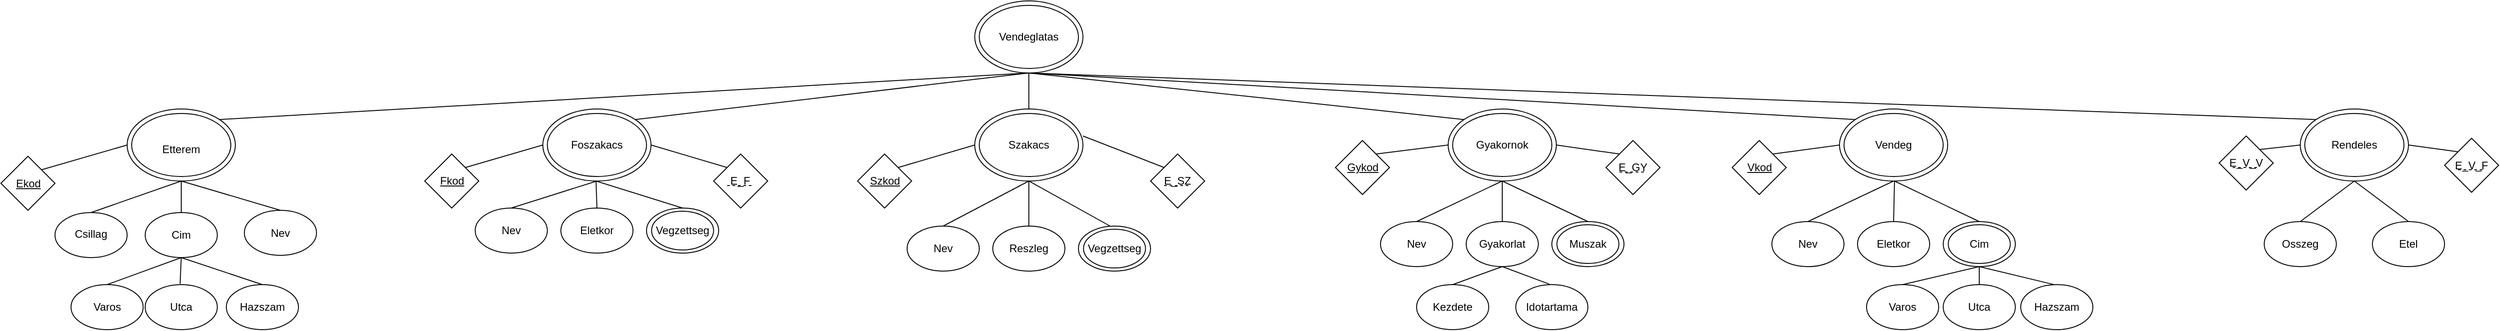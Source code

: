 <mxfile version="20.4.0" type="device"><diagram id="KmsybNUjqk3Ac-TFRMuH" name="Page-1"><mxGraphModel dx="3422" dy="1368" grid="1" gridSize="10" guides="1" tooltips="1" connect="1" arrows="1" fold="1" page="1" pageScale="1" pageWidth="827" pageHeight="1169" math="0" shadow="0"><root><mxCell id="0"/><mxCell id="1" parent="0"/><mxCell id="V25GzzNy5-JhzvxwUGSm-2" value="" style="ellipse;whiteSpace=wrap;html=1;" parent="1" vertex="1"><mxGeometry x="770" width="120" height="80" as="geometry"/></mxCell><mxCell id="V25GzzNy5-JhzvxwUGSm-3" value="" style="ellipse;whiteSpace=wrap;html=1;" parent="1" vertex="1"><mxGeometry x="775" y="5" width="110" height="70" as="geometry"/></mxCell><mxCell id="V25GzzNy5-JhzvxwUGSm-4" value="" style="ellipse;whiteSpace=wrap;html=1;" parent="1" vertex="1"><mxGeometry x="-170" y="120" width="120" height="80" as="geometry"/></mxCell><mxCell id="V25GzzNy5-JhzvxwUGSm-5" value="" style="ellipse;whiteSpace=wrap;html=1;" parent="1" vertex="1"><mxGeometry x="-165" y="125" width="110" height="70" as="geometry"/></mxCell><mxCell id="V25GzzNy5-JhzvxwUGSm-6" value="" style="ellipse;whiteSpace=wrap;html=1;" parent="1" vertex="1"><mxGeometry x="291" y="120" width="120" height="80" as="geometry"/></mxCell><mxCell id="V25GzzNy5-JhzvxwUGSm-7" value="" style="ellipse;whiteSpace=wrap;html=1;" parent="1" vertex="1"><mxGeometry x="296" y="125" width="110" height="70" as="geometry"/></mxCell><mxCell id="V25GzzNy5-JhzvxwUGSm-8" value="" style="ellipse;whiteSpace=wrap;html=1;" parent="1" vertex="1"><mxGeometry x="770" y="120" width="120" height="80" as="geometry"/></mxCell><mxCell id="V25GzzNy5-JhzvxwUGSm-9" value="" style="ellipse;whiteSpace=wrap;html=1;" parent="1" vertex="1"><mxGeometry x="775" y="125" width="110" height="70" as="geometry"/></mxCell><mxCell id="V25GzzNy5-JhzvxwUGSm-10" value="" style="ellipse;whiteSpace=wrap;html=1;" parent="1" vertex="1"><mxGeometry x="1295" y="120" width="120" height="80" as="geometry"/></mxCell><mxCell id="V25GzzNy5-JhzvxwUGSm-11" value="" style="ellipse;whiteSpace=wrap;html=1;" parent="1" vertex="1"><mxGeometry x="1300" y="125" width="110" height="70" as="geometry"/></mxCell><mxCell id="V25GzzNy5-JhzvxwUGSm-12" value="" style="ellipse;whiteSpace=wrap;html=1;" parent="1" vertex="1"><mxGeometry x="1729" y="120" width="120" height="80" as="geometry"/></mxCell><mxCell id="V25GzzNy5-JhzvxwUGSm-13" value="" style="ellipse;whiteSpace=wrap;html=1;" parent="1" vertex="1"><mxGeometry x="1734" y="125" width="110" height="70" as="geometry"/></mxCell><mxCell id="V25GzzNy5-JhzvxwUGSm-14" value="Vendeglatas" style="text;html=1;strokeColor=none;fillColor=none;align=center;verticalAlign=middle;whiteSpace=wrap;rounded=0;" parent="1" vertex="1"><mxGeometry x="800" y="25" width="60" height="30" as="geometry"/></mxCell><mxCell id="V25GzzNy5-JhzvxwUGSm-15" value="Etterem" style="text;html=1;strokeColor=none;fillColor=none;align=center;verticalAlign=middle;whiteSpace=wrap;rounded=0;" parent="1" vertex="1"><mxGeometry x="-140" y="150" width="60" height="30" as="geometry"/></mxCell><mxCell id="V25GzzNy5-JhzvxwUGSm-16" value="Foszakacs" style="text;html=1;strokeColor=none;fillColor=none;align=center;verticalAlign=middle;whiteSpace=wrap;rounded=0;" parent="1" vertex="1"><mxGeometry x="321" y="145" width="60" height="30" as="geometry"/></mxCell><mxCell id="V25GzzNy5-JhzvxwUGSm-17" value="Szakacs" style="text;html=1;strokeColor=none;fillColor=none;align=center;verticalAlign=middle;whiteSpace=wrap;rounded=0;" parent="1" vertex="1"><mxGeometry x="800" y="145" width="60" height="30" as="geometry"/></mxCell><mxCell id="V25GzzNy5-JhzvxwUGSm-18" value="Gyakornok" style="text;html=1;strokeColor=none;fillColor=none;align=center;verticalAlign=middle;whiteSpace=wrap;rounded=0;" parent="1" vertex="1"><mxGeometry x="1325" y="145" width="60" height="30" as="geometry"/></mxCell><mxCell id="V25GzzNy5-JhzvxwUGSm-19" value="Vendeg" style="text;html=1;strokeColor=none;fillColor=none;align=center;verticalAlign=middle;whiteSpace=wrap;rounded=0;" parent="1" vertex="1"><mxGeometry x="1759" y="145" width="60" height="30" as="geometry"/></mxCell><mxCell id="V25GzzNy5-JhzvxwUGSm-20" value="" style="endArrow=none;html=1;rounded=0;exitX=1;exitY=0;exitDx=0;exitDy=0;entryX=0.5;entryY=1;entryDx=0;entryDy=0;" parent="1" source="V25GzzNy5-JhzvxwUGSm-4" target="V25GzzNy5-JhzvxwUGSm-2" edge="1"><mxGeometry width="50" height="50" relative="1" as="geometry"><mxPoint x="790" y="230" as="sourcePoint"/><mxPoint x="840" y="180" as="targetPoint"/></mxGeometry></mxCell><mxCell id="V25GzzNy5-JhzvxwUGSm-21" value="" style="endArrow=none;html=1;rounded=0;exitX=1;exitY=0;exitDx=0;exitDy=0;" parent="1" source="V25GzzNy5-JhzvxwUGSm-6" edge="1"><mxGeometry width="50" height="50" relative="1" as="geometry"><mxPoint x="432.426" y="136.716" as="sourcePoint"/><mxPoint x="830" y="80" as="targetPoint"/></mxGeometry></mxCell><mxCell id="V25GzzNy5-JhzvxwUGSm-22" value="" style="endArrow=none;html=1;rounded=0;exitX=0.5;exitY=0;exitDx=0;exitDy=0;" parent="1" source="V25GzzNy5-JhzvxwUGSm-8" edge="1"><mxGeometry width="50" height="50" relative="1" as="geometry"><mxPoint x="800" y="110" as="sourcePoint"/><mxPoint x="830" y="80" as="targetPoint"/></mxGeometry></mxCell><mxCell id="V25GzzNy5-JhzvxwUGSm-23" value="" style="endArrow=none;html=1;rounded=0;exitX=0;exitY=0;exitDx=0;exitDy=0;" parent="1" source="V25GzzNy5-JhzvxwUGSm-10" edge="1"><mxGeometry width="50" height="50" relative="1" as="geometry"><mxPoint x="1010" y="110" as="sourcePoint"/><mxPoint x="830" y="80" as="targetPoint"/></mxGeometry></mxCell><mxCell id="V25GzzNy5-JhzvxwUGSm-24" value="" style="endArrow=none;html=1;rounded=0;entryX=0;entryY=0;entryDx=0;entryDy=0;" parent="1" target="V25GzzNy5-JhzvxwUGSm-12" edge="1"><mxGeometry width="50" height="50" relative="1" as="geometry"><mxPoint x="830" y="80" as="sourcePoint"/><mxPoint x="1270" y="120" as="targetPoint"/></mxGeometry></mxCell><mxCell id="V25GzzNy5-JhzvxwUGSm-25" value="" style="ellipse;whiteSpace=wrap;html=1;" parent="1" vertex="1"><mxGeometry x="311" y="230" width="80" height="50" as="geometry"/></mxCell><mxCell id="V25GzzNy5-JhzvxwUGSm-26" value="" style="ellipse;whiteSpace=wrap;html=1;" parent="1" vertex="1"><mxGeometry x="406" y="230" width="80" height="50" as="geometry"/></mxCell><mxCell id="V25GzzNy5-JhzvxwUGSm-27" value="" style="ellipse;whiteSpace=wrap;html=1;" parent="1" vertex="1"><mxGeometry x="216" y="230" width="80" height="50" as="geometry"/></mxCell><mxCell id="V25GzzNy5-JhzvxwUGSm-28" value="" style="rhombus;whiteSpace=wrap;html=1;" parent="1" vertex="1"><mxGeometry x="160" y="170" width="60" height="60" as="geometry"/></mxCell><mxCell id="V25GzzNy5-JhzvxwUGSm-29" value="E_F" style="rhombus;whiteSpace=wrap;html=1;" parent="1" vertex="1"><mxGeometry x="480.38" y="170" width="60" height="60" as="geometry"/></mxCell><mxCell id="V25GzzNy5-JhzvxwUGSm-30" value="Fkod" style="text;html=1;strokeColor=none;fillColor=none;align=center;verticalAlign=middle;whiteSpace=wrap;rounded=0;strokeWidth=3;fontStyle=4" parent="1" vertex="1"><mxGeometry x="172.5" y="187.5" width="35" height="25" as="geometry"/></mxCell><mxCell id="V25GzzNy5-JhzvxwUGSm-31" value="Nev" style="text;html=1;strokeColor=none;fillColor=none;align=center;verticalAlign=middle;whiteSpace=wrap;rounded=0;" parent="1" vertex="1"><mxGeometry x="241" y="245" width="30" height="20" as="geometry"/></mxCell><mxCell id="V25GzzNy5-JhzvxwUGSm-32" value="Eletkor" style="text;html=1;strokeColor=none;fillColor=none;align=center;verticalAlign=middle;whiteSpace=wrap;rounded=0;" parent="1" vertex="1"><mxGeometry x="336" y="245" width="30" height="20" as="geometry"/></mxCell><mxCell id="V25GzzNy5-JhzvxwUGSm-34" value="" style="ellipse;whiteSpace=wrap;html=1;" parent="1" vertex="1"><mxGeometry x="411.63" y="233.52" width="68.75" height="42.97" as="geometry"/></mxCell><mxCell id="V25GzzNy5-JhzvxwUGSm-35" value="Vegzettseg" style="text;html=1;strokeColor=none;fillColor=none;align=center;verticalAlign=middle;whiteSpace=wrap;rounded=0;" parent="1" vertex="1"><mxGeometry x="431.01" y="245" width="30" height="20" as="geometry"/></mxCell><mxCell id="V25GzzNy5-JhzvxwUGSm-36" value="" style="endArrow=none;dashed=1;html=1;rounded=0;" parent="1" edge="1"><mxGeometry width="50" height="50" relative="1" as="geometry"><mxPoint x="495.38" y="205.0" as="sourcePoint"/><mxPoint x="525.38" y="205.0" as="targetPoint"/><Array as="points"><mxPoint x="495.38" y="205.0"/></Array></mxGeometry></mxCell><mxCell id="V25GzzNy5-JhzvxwUGSm-37" value="" style="ellipse;whiteSpace=wrap;html=1;" parent="1" vertex="1"><mxGeometry x="790" y="250" width="80" height="50" as="geometry"/></mxCell><mxCell id="V25GzzNy5-JhzvxwUGSm-38" value="" style="ellipse;whiteSpace=wrap;html=1;" parent="1" vertex="1"><mxGeometry x="885" y="250" width="80" height="50" as="geometry"/></mxCell><mxCell id="V25GzzNy5-JhzvxwUGSm-39" value="" style="ellipse;whiteSpace=wrap;html=1;" parent="1" vertex="1"><mxGeometry x="695" y="250" width="80" height="50" as="geometry"/></mxCell><mxCell id="V25GzzNy5-JhzvxwUGSm-40" value="Nev" style="text;html=1;strokeColor=none;fillColor=none;align=center;verticalAlign=middle;whiteSpace=wrap;rounded=0;" parent="1" vertex="1"><mxGeometry x="720" y="265" width="30" height="20" as="geometry"/></mxCell><mxCell id="V25GzzNy5-JhzvxwUGSm-41" value="Reszleg" style="text;html=1;strokeColor=none;fillColor=none;align=center;verticalAlign=middle;whiteSpace=wrap;rounded=0;" parent="1" vertex="1"><mxGeometry x="815" y="265" width="30" height="20" as="geometry"/></mxCell><mxCell id="V25GzzNy5-JhzvxwUGSm-42" value="" style="ellipse;whiteSpace=wrap;html=1;" parent="1" vertex="1"><mxGeometry x="890.63" y="253.52" width="68.75" height="42.97" as="geometry"/></mxCell><mxCell id="V25GzzNy5-JhzvxwUGSm-43" value="Vegzettseg" style="text;html=1;strokeColor=none;fillColor=none;align=center;verticalAlign=middle;whiteSpace=wrap;rounded=0;" parent="1" vertex="1"><mxGeometry x="910.01" y="265" width="30" height="20" as="geometry"/></mxCell><mxCell id="V25GzzNy5-JhzvxwUGSm-46" value="" style="rhombus;whiteSpace=wrap;html=1;" parent="1" vertex="1"><mxGeometry x="640" y="170" width="60" height="60" as="geometry"/></mxCell><mxCell id="V25GzzNy5-JhzvxwUGSm-47" value="Szkod" style="text;html=1;strokeColor=none;fillColor=none;align=center;verticalAlign=middle;whiteSpace=wrap;rounded=0;strokeWidth=3;fontStyle=4" parent="1" vertex="1"><mxGeometry x="652.5" y="187.5" width="35" height="25" as="geometry"/></mxCell><mxCell id="V25GzzNy5-JhzvxwUGSm-48" value="E_SZ" style="rhombus;whiteSpace=wrap;html=1;" parent="1" vertex="1"><mxGeometry x="965" y="170" width="60" height="60" as="geometry"/></mxCell><mxCell id="V25GzzNy5-JhzvxwUGSm-49" value="" style="endArrow=none;dashed=1;html=1;rounded=0;" parent="1" edge="1"><mxGeometry width="50" height="50" relative="1" as="geometry"><mxPoint x="980" y="205" as="sourcePoint"/><mxPoint x="1010" y="205" as="targetPoint"/><Array as="points"><mxPoint x="980" y="205.0"/></Array></mxGeometry></mxCell><mxCell id="V25GzzNy5-JhzvxwUGSm-50" value="" style="ellipse;whiteSpace=wrap;html=1;" parent="1" vertex="1"><mxGeometry x="1315" y="245" width="80" height="50" as="geometry"/></mxCell><mxCell id="V25GzzNy5-JhzvxwUGSm-51" value="" style="ellipse;whiteSpace=wrap;html=1;" parent="1" vertex="1"><mxGeometry x="1410" y="245" width="80" height="50" as="geometry"/></mxCell><mxCell id="V25GzzNy5-JhzvxwUGSm-52" value="" style="ellipse;whiteSpace=wrap;html=1;" parent="1" vertex="1"><mxGeometry x="1220" y="245" width="80" height="50" as="geometry"/></mxCell><mxCell id="V25GzzNy5-JhzvxwUGSm-53" value="Nev" style="text;html=1;strokeColor=none;fillColor=none;align=center;verticalAlign=middle;whiteSpace=wrap;rounded=0;" parent="1" vertex="1"><mxGeometry x="1245" y="260" width="30" height="20" as="geometry"/></mxCell><mxCell id="V25GzzNy5-JhzvxwUGSm-54" value="Gyakorlat" style="text;html=1;strokeColor=none;fillColor=none;align=center;verticalAlign=middle;whiteSpace=wrap;rounded=0;" parent="1" vertex="1"><mxGeometry x="1340" y="260" width="30" height="20" as="geometry"/></mxCell><mxCell id="V25GzzNy5-JhzvxwUGSm-55" value="" style="ellipse;whiteSpace=wrap;html=1;" parent="1" vertex="1"><mxGeometry x="1415.63" y="248.52" width="68.75" height="42.97" as="geometry"/></mxCell><mxCell id="V25GzzNy5-JhzvxwUGSm-56" value="Muszak" style="text;html=1;strokeColor=none;fillColor=none;align=center;verticalAlign=middle;whiteSpace=wrap;rounded=0;" parent="1" vertex="1"><mxGeometry x="1435.01" y="260" width="30" height="20" as="geometry"/></mxCell><mxCell id="V25GzzNy5-JhzvxwUGSm-57" value="Idotartama" style="ellipse;whiteSpace=wrap;html=1;" parent="1" vertex="1"><mxGeometry x="1370" y="315" width="80" height="50" as="geometry"/></mxCell><mxCell id="V25GzzNy5-JhzvxwUGSm-58" value="Kezdete" style="ellipse;whiteSpace=wrap;html=1;" parent="1" vertex="1"><mxGeometry x="1260" y="315" width="80" height="50" as="geometry"/></mxCell><mxCell id="V25GzzNy5-JhzvxwUGSm-59" value="" style="rhombus;whiteSpace=wrap;html=1;" parent="1" vertex="1"><mxGeometry x="1170" y="155" width="60" height="60" as="geometry"/></mxCell><mxCell id="V25GzzNy5-JhzvxwUGSm-60" value="Gykod" style="text;html=1;strokeColor=none;fillColor=none;align=center;verticalAlign=middle;whiteSpace=wrap;rounded=0;strokeWidth=3;fontStyle=4" parent="1" vertex="1"><mxGeometry x="1182.5" y="172.5" width="35" height="25" as="geometry"/></mxCell><mxCell id="V25GzzNy5-JhzvxwUGSm-61" value="E_GY" style="rhombus;whiteSpace=wrap;html=1;" parent="1" vertex="1"><mxGeometry x="1470" y="155" width="60" height="60" as="geometry"/></mxCell><mxCell id="V25GzzNy5-JhzvxwUGSm-62" value="" style="endArrow=none;dashed=1;html=1;rounded=0;" parent="1" edge="1"><mxGeometry width="50" height="50" relative="1" as="geometry"><mxPoint x="1485" y="190" as="sourcePoint"/><mxPoint x="1515" y="190" as="targetPoint"/><Array as="points"><mxPoint x="1485" y="190.0"/></Array></mxGeometry></mxCell><mxCell id="V25GzzNy5-JhzvxwUGSm-63" value="" style="ellipse;whiteSpace=wrap;html=1;" parent="1" vertex="1"><mxGeometry x="1749" y="245" width="80" height="50" as="geometry"/></mxCell><mxCell id="V25GzzNy5-JhzvxwUGSm-64" value="" style="ellipse;whiteSpace=wrap;html=1;" parent="1" vertex="1"><mxGeometry x="1844" y="245" width="80" height="50" as="geometry"/></mxCell><mxCell id="V25GzzNy5-JhzvxwUGSm-65" value="" style="ellipse;whiteSpace=wrap;html=1;" parent="1" vertex="1"><mxGeometry x="1654" y="245" width="80" height="50" as="geometry"/></mxCell><mxCell id="V25GzzNy5-JhzvxwUGSm-66" value="Nev" style="text;html=1;strokeColor=none;fillColor=none;align=center;verticalAlign=middle;whiteSpace=wrap;rounded=0;" parent="1" vertex="1"><mxGeometry x="1679" y="260" width="30" height="20" as="geometry"/></mxCell><mxCell id="V25GzzNy5-JhzvxwUGSm-67" value="Eletkor" style="text;html=1;strokeColor=none;fillColor=none;align=center;verticalAlign=middle;whiteSpace=wrap;rounded=0;" parent="1" vertex="1"><mxGeometry x="1774" y="260" width="30" height="20" as="geometry"/></mxCell><mxCell id="V25GzzNy5-JhzvxwUGSm-68" value="" style="ellipse;whiteSpace=wrap;html=1;" parent="1" vertex="1"><mxGeometry x="1849.63" y="248.52" width="68.75" height="42.97" as="geometry"/></mxCell><mxCell id="V25GzzNy5-JhzvxwUGSm-69" value="Cim" style="text;html=1;strokeColor=none;fillColor=none;align=center;verticalAlign=middle;whiteSpace=wrap;rounded=0;" parent="1" vertex="1"><mxGeometry x="1869.01" y="260" width="30" height="20" as="geometry"/></mxCell><mxCell id="V25GzzNy5-JhzvxwUGSm-70" value="Utca" style="ellipse;whiteSpace=wrap;html=1;" parent="1" vertex="1"><mxGeometry x="1844" y="315" width="80" height="50" as="geometry"/></mxCell><mxCell id="V25GzzNy5-JhzvxwUGSm-71" value="Varos" style="ellipse;whiteSpace=wrap;html=1;" parent="1" vertex="1"><mxGeometry x="1759" y="315" width="80" height="50" as="geometry"/></mxCell><mxCell id="V25GzzNy5-JhzvxwUGSm-72" value="Hazszam" style="ellipse;whiteSpace=wrap;html=1;" parent="1" vertex="1"><mxGeometry x="1930" y="315" width="80" height="50" as="geometry"/></mxCell><mxCell id="V25GzzNy5-JhzvxwUGSm-73" value="" style="rhombus;whiteSpace=wrap;html=1;" parent="1" vertex="1"><mxGeometry x="1610" y="155" width="60" height="60" as="geometry"/></mxCell><mxCell id="V25GzzNy5-JhzvxwUGSm-74" value="Vkod" style="text;html=1;strokeColor=none;fillColor=none;align=center;verticalAlign=middle;whiteSpace=wrap;rounded=0;strokeWidth=3;fontStyle=4" parent="1" vertex="1"><mxGeometry x="1622.5" y="172.5" width="35" height="25" as="geometry"/></mxCell><mxCell id="V25GzzNy5-JhzvxwUGSm-75" value="" style="ellipse;whiteSpace=wrap;html=1;" parent="1" vertex="1"><mxGeometry x="2240" y="120" width="120" height="80" as="geometry"/></mxCell><mxCell id="V25GzzNy5-JhzvxwUGSm-76" value="" style="ellipse;whiteSpace=wrap;html=1;" parent="1" vertex="1"><mxGeometry x="2245" y="125" width="110" height="70" as="geometry"/></mxCell><mxCell id="V25GzzNy5-JhzvxwUGSm-77" value="Rendeles" style="text;html=1;strokeColor=none;fillColor=none;align=center;verticalAlign=middle;whiteSpace=wrap;rounded=0;" parent="1" vertex="1"><mxGeometry x="2270" y="145" width="60" height="30" as="geometry"/></mxCell><mxCell id="V25GzzNy5-JhzvxwUGSm-78" value="E_V_V" style="rhombus;whiteSpace=wrap;html=1;" parent="1" vertex="1"><mxGeometry x="2150" y="150" width="60" height="60" as="geometry"/></mxCell><mxCell id="V25GzzNy5-JhzvxwUGSm-79" value="" style="endArrow=none;dashed=1;html=1;rounded=0;" parent="1" edge="1"><mxGeometry width="50" height="50" relative="1" as="geometry"><mxPoint x="2165" y="185" as="sourcePoint"/><mxPoint x="2195" y="185" as="targetPoint"/><Array as="points"><mxPoint x="2165" y="185.0"/></Array></mxGeometry></mxCell><mxCell id="V25GzzNy5-JhzvxwUGSm-80" value="E_V_F" style="rhombus;whiteSpace=wrap;html=1;" parent="1" vertex="1"><mxGeometry x="2400" y="152.5" width="60" height="60" as="geometry"/></mxCell><mxCell id="V25GzzNy5-JhzvxwUGSm-81" value="" style="endArrow=none;dashed=1;html=1;rounded=0;" parent="1" edge="1"><mxGeometry width="50" height="50" relative="1" as="geometry"><mxPoint x="2415" y="187.5" as="sourcePoint"/><mxPoint x="2445" y="187.5" as="targetPoint"/><Array as="points"><mxPoint x="2415" y="187.5"/></Array></mxGeometry></mxCell><mxCell id="V25GzzNy5-JhzvxwUGSm-82" value="Osszeg" style="ellipse;whiteSpace=wrap;html=1;" parent="1" vertex="1"><mxGeometry x="2200" y="245.01" width="80" height="50" as="geometry"/></mxCell><mxCell id="V25GzzNy5-JhzvxwUGSm-83" value="Etel" style="ellipse;whiteSpace=wrap;html=1;" parent="1" vertex="1"><mxGeometry x="2320" y="245.01" width="80" height="50" as="geometry"/></mxCell><mxCell id="V25GzzNy5-JhzvxwUGSm-84" value="" style="endArrow=none;html=1;rounded=0;entryX=0;entryY=0;entryDx=0;entryDy=0;" parent="1" target="V25GzzNy5-JhzvxwUGSm-75" edge="1"><mxGeometry width="50" height="50" relative="1" as="geometry"><mxPoint x="830" y="80" as="sourcePoint"/><mxPoint x="2240" y="135" as="targetPoint"/></mxGeometry></mxCell><mxCell id="V25GzzNy5-JhzvxwUGSm-85" value="" style="ellipse;whiteSpace=wrap;html=1;" parent="1" vertex="1"><mxGeometry x="-150" y="235" width="80" height="50" as="geometry"/></mxCell><mxCell id="V25GzzNy5-JhzvxwUGSm-86" value="" style="ellipse;whiteSpace=wrap;html=1;" parent="1" vertex="1"><mxGeometry x="-40" y="232.5" width="80" height="50" as="geometry"/></mxCell><mxCell id="V25GzzNy5-JhzvxwUGSm-87" value="" style="ellipse;whiteSpace=wrap;html=1;" parent="1" vertex="1"><mxGeometry x="-250" y="235" width="80" height="50" as="geometry"/></mxCell><mxCell id="V25GzzNy5-JhzvxwUGSm-88" value="Csillag" style="text;html=1;strokeColor=none;fillColor=none;align=center;verticalAlign=middle;whiteSpace=wrap;rounded=0;" parent="1" vertex="1"><mxGeometry x="-225" y="248.52" width="30" height="20" as="geometry"/></mxCell><mxCell id="V25GzzNy5-JhzvxwUGSm-89" value="Cim" style="text;html=1;strokeColor=none;fillColor=none;align=center;verticalAlign=middle;whiteSpace=wrap;rounded=0;" parent="1" vertex="1"><mxGeometry x="-125" y="250" width="30" height="20" as="geometry"/></mxCell><mxCell id="V25GzzNy5-JhzvxwUGSm-91" value="Nev" style="text;html=1;strokeColor=none;fillColor=none;align=center;verticalAlign=middle;whiteSpace=wrap;rounded=0;" parent="1" vertex="1"><mxGeometry x="-15.0" y="247.5" width="30" height="20" as="geometry"/></mxCell><mxCell id="V25GzzNy5-JhzvxwUGSm-92" value="Utca" style="ellipse;whiteSpace=wrap;html=1;" parent="1" vertex="1"><mxGeometry x="-150" y="315" width="80" height="50" as="geometry"/></mxCell><mxCell id="V25GzzNy5-JhzvxwUGSm-93" value="Varos" style="ellipse;whiteSpace=wrap;html=1;" parent="1" vertex="1"><mxGeometry x="-232.25" y="315" width="80" height="50" as="geometry"/></mxCell><mxCell id="V25GzzNy5-JhzvxwUGSm-94" value="Hazszam" style="ellipse;whiteSpace=wrap;html=1;" parent="1" vertex="1"><mxGeometry x="-60" y="315" width="80" height="50" as="geometry"/></mxCell><mxCell id="V25GzzNy5-JhzvxwUGSm-95" value="" style="rhombus;whiteSpace=wrap;html=1;" parent="1" vertex="1"><mxGeometry x="-310" y="172.5" width="60" height="60" as="geometry"/></mxCell><mxCell id="V25GzzNy5-JhzvxwUGSm-96" value="Ekod" style="text;html=1;strokeColor=none;fillColor=none;align=center;verticalAlign=middle;whiteSpace=wrap;rounded=0;strokeWidth=3;fontStyle=4" parent="1" vertex="1"><mxGeometry x="-297.5" y="190" width="35" height="25" as="geometry"/></mxCell><mxCell id="V25GzzNy5-JhzvxwUGSm-98" value="" style="endArrow=none;html=1;rounded=0;exitX=0.5;exitY=0;exitDx=0;exitDy=0;entryX=0.5;entryY=1;entryDx=0;entryDy=0;" parent="1" source="V25GzzNy5-JhzvxwUGSm-93" target="V25GzzNy5-JhzvxwUGSm-85" edge="1"><mxGeometry width="50" height="50" relative="1" as="geometry"><mxPoint x="-110" y="350" as="sourcePoint"/><mxPoint x="-60" y="300" as="targetPoint"/></mxGeometry></mxCell><mxCell id="V25GzzNy5-JhzvxwUGSm-99" value="" style="endArrow=none;html=1;rounded=0;exitX=0.484;exitY=-0.016;exitDx=0;exitDy=0;entryX=0.5;entryY=1;entryDx=0;entryDy=0;exitPerimeter=0;" parent="1" source="V25GzzNy5-JhzvxwUGSm-92" target="V25GzzNy5-JhzvxwUGSm-85" edge="1"><mxGeometry width="50" height="50" relative="1" as="geometry"><mxPoint x="-180.5" y="325" as="sourcePoint"/><mxPoint x="-94.5" y="295" as="targetPoint"/></mxGeometry></mxCell><mxCell id="V25GzzNy5-JhzvxwUGSm-100" value="" style="endArrow=none;html=1;rounded=0;exitX=0.5;exitY=0;exitDx=0;exitDy=0;entryX=0.5;entryY=1;entryDx=0;entryDy=0;" parent="1" source="V25GzzNy5-JhzvxwUGSm-94" target="V25GzzNy5-JhzvxwUGSm-85" edge="1"><mxGeometry width="50" height="50" relative="1" as="geometry"><mxPoint x="-170.5" y="335" as="sourcePoint"/><mxPoint x="-100" y="290" as="targetPoint"/></mxGeometry></mxCell><mxCell id="V25GzzNy5-JhzvxwUGSm-101" value="" style="endArrow=none;html=1;rounded=0;exitX=0.5;exitY=0;exitDx=0;exitDy=0;entryX=0.5;entryY=1;entryDx=0;entryDy=0;" parent="1" source="V25GzzNy5-JhzvxwUGSm-87" target="V25GzzNy5-JhzvxwUGSm-4" edge="1"><mxGeometry width="50" height="50" relative="1" as="geometry"><mxPoint x="-140" y="260" as="sourcePoint"/><mxPoint x="-90" y="210" as="targetPoint"/></mxGeometry></mxCell><mxCell id="V25GzzNy5-JhzvxwUGSm-102" value="" style="endArrow=none;html=1;rounded=0;exitX=0.5;exitY=0;exitDx=0;exitDy=0;entryX=0.5;entryY=1;entryDx=0;entryDy=0;" parent="1" source="V25GzzNy5-JhzvxwUGSm-85" target="V25GzzNy5-JhzvxwUGSm-4" edge="1"><mxGeometry width="50" height="50" relative="1" as="geometry"><mxPoint x="-160.5" y="345" as="sourcePoint"/><mxPoint x="-74.5" y="315" as="targetPoint"/></mxGeometry></mxCell><mxCell id="V25GzzNy5-JhzvxwUGSm-103" value="" style="endArrow=none;html=1;rounded=0;exitX=0.5;exitY=0;exitDx=0;exitDy=0;" parent="1" source="V25GzzNy5-JhzvxwUGSm-86" edge="1"><mxGeometry width="50" height="50" relative="1" as="geometry"><mxPoint x="-130" y="280" as="sourcePoint"/><mxPoint x="-110" y="200" as="targetPoint"/></mxGeometry></mxCell><mxCell id="V25GzzNy5-JhzvxwUGSm-104" value="" style="endArrow=none;html=1;rounded=0;entryX=0;entryY=0.5;entryDx=0;entryDy=0;exitX=1;exitY=0;exitDx=0;exitDy=0;" parent="1" source="V25GzzNy5-JhzvxwUGSm-95" target="V25GzzNy5-JhzvxwUGSm-4" edge="1"><mxGeometry width="50" height="50" relative="1" as="geometry"><mxPoint x="-180" y="230" as="sourcePoint"/><mxPoint x="-130" y="180" as="targetPoint"/></mxGeometry></mxCell><mxCell id="V25GzzNy5-JhzvxwUGSm-105" value="" style="endArrow=none;html=1;rounded=0;entryX=0;entryY=0.5;entryDx=0;entryDy=0;exitX=1;exitY=0;exitDx=0;exitDy=0;" parent="1" source="V25GzzNy5-JhzvxwUGSm-28" target="V25GzzNy5-JhzvxwUGSm-6" edge="1"><mxGeometry width="50" height="50" relative="1" as="geometry"><mxPoint x="310" y="290" as="sourcePoint"/><mxPoint x="360" y="240" as="targetPoint"/></mxGeometry></mxCell><mxCell id="V25GzzNy5-JhzvxwUGSm-106" value="" style="endArrow=none;html=1;rounded=0;exitX=0.5;exitY=0;exitDx=0;exitDy=0;entryX=0.5;entryY=1;entryDx=0;entryDy=0;" parent="1" source="V25GzzNy5-JhzvxwUGSm-27" target="V25GzzNy5-JhzvxwUGSm-6" edge="1"><mxGeometry width="50" height="50" relative="1" as="geometry"><mxPoint x="280" y="220" as="sourcePoint"/><mxPoint x="330" y="170" as="targetPoint"/></mxGeometry></mxCell><mxCell id="V25GzzNy5-JhzvxwUGSm-107" value="" style="endArrow=none;html=1;rounded=0;exitX=0.5;exitY=0;exitDx=0;exitDy=0;" parent="1" source="V25GzzNy5-JhzvxwUGSm-25" edge="1"><mxGeometry width="50" height="50" relative="1" as="geometry"><mxPoint x="290" y="250" as="sourcePoint"/><mxPoint x="350" y="200" as="targetPoint"/></mxGeometry></mxCell><mxCell id="V25GzzNy5-JhzvxwUGSm-108" value="" style="endArrow=none;html=1;rounded=0;entryX=0.5;entryY=0;entryDx=0;entryDy=0;" parent="1" target="V25GzzNy5-JhzvxwUGSm-26" edge="1"><mxGeometry width="50" height="50" relative="1" as="geometry"><mxPoint x="350" y="200" as="sourcePoint"/><mxPoint x="420" y="200" as="targetPoint"/></mxGeometry></mxCell><mxCell id="V25GzzNy5-JhzvxwUGSm-109" value="" style="endArrow=none;html=1;rounded=0;entryX=1;entryY=0.5;entryDx=0;entryDy=0;exitX=0;exitY=0;exitDx=0;exitDy=0;" parent="1" source="V25GzzNy5-JhzvxwUGSm-29" target="V25GzzNy5-JhzvxwUGSm-6" edge="1"><mxGeometry width="50" height="50" relative="1" as="geometry"><mxPoint x="480" y="210" as="sourcePoint"/><mxPoint x="530" y="160" as="targetPoint"/></mxGeometry></mxCell><mxCell id="V25GzzNy5-JhzvxwUGSm-110" value="" style="endArrow=none;html=1;rounded=0;exitX=0.5;exitY=0;exitDx=0;exitDy=0;entryX=0.5;entryY=1;entryDx=0;entryDy=0;" parent="1" source="V25GzzNy5-JhzvxwUGSm-39" target="V25GzzNy5-JhzvxwUGSm-8" edge="1"><mxGeometry width="50" height="50" relative="1" as="geometry"><mxPoint x="810" y="210" as="sourcePoint"/><mxPoint x="860" y="160" as="targetPoint"/></mxGeometry></mxCell><mxCell id="V25GzzNy5-JhzvxwUGSm-111" value="" style="endArrow=none;html=1;rounded=0;exitX=0.5;exitY=0;exitDx=0;exitDy=0;entryX=0.5;entryY=1;entryDx=0;entryDy=0;" parent="1" source="V25GzzNy5-JhzvxwUGSm-37" target="V25GzzNy5-JhzvxwUGSm-8" edge="1"><mxGeometry width="50" height="50" relative="1" as="geometry"><mxPoint x="810" y="210" as="sourcePoint"/><mxPoint x="860" y="160" as="targetPoint"/></mxGeometry></mxCell><mxCell id="V25GzzNy5-JhzvxwUGSm-112" value="" style="endArrow=none;html=1;rounded=0;exitX=0.438;exitY=0;exitDx=0;exitDy=0;exitPerimeter=0;" parent="1" source="V25GzzNy5-JhzvxwUGSm-38" edge="1"><mxGeometry width="50" height="50" relative="1" as="geometry"><mxPoint x="800" y="210" as="sourcePoint"/><mxPoint x="830" y="200" as="targetPoint"/></mxGeometry></mxCell><mxCell id="V25GzzNy5-JhzvxwUGSm-113" value="" style="endArrow=none;html=1;rounded=0;exitX=1;exitY=0;exitDx=0;exitDy=0;entryX=0;entryY=0.5;entryDx=0;entryDy=0;" parent="1" source="V25GzzNy5-JhzvxwUGSm-46" target="V25GzzNy5-JhzvxwUGSm-8" edge="1"><mxGeometry width="50" height="50" relative="1" as="geometry"><mxPoint x="770" y="220" as="sourcePoint"/><mxPoint x="820" y="170" as="targetPoint"/></mxGeometry></mxCell><mxCell id="V25GzzNy5-JhzvxwUGSm-114" value="" style="endArrow=none;html=1;rounded=0;exitX=1;exitY=0.375;exitDx=0;exitDy=0;exitPerimeter=0;entryX=0;entryY=0;entryDx=0;entryDy=0;" parent="1" source="V25GzzNy5-JhzvxwUGSm-8" target="V25GzzNy5-JhzvxwUGSm-48" edge="1"><mxGeometry width="50" height="50" relative="1" as="geometry"><mxPoint x="840" y="260" as="sourcePoint"/><mxPoint x="960" y="160" as="targetPoint"/></mxGeometry></mxCell><mxCell id="pWjdP9CO3eDhkuDwGc0z-1" value="" style="endArrow=none;html=1;rounded=0;exitX=0;exitY=0.5;exitDx=0;exitDy=0;entryX=1;entryY=0;entryDx=0;entryDy=0;" edge="1" parent="1" source="V25GzzNy5-JhzvxwUGSm-10" target="V25GzzNy5-JhzvxwUGSm-59"><mxGeometry width="50" height="50" relative="1" as="geometry"><mxPoint x="1340" y="290" as="sourcePoint"/><mxPoint x="1250" y="170" as="targetPoint"/></mxGeometry></mxCell><mxCell id="pWjdP9CO3eDhkuDwGc0z-2" value="" style="endArrow=none;html=1;rounded=0;entryX=0.5;entryY=1;entryDx=0;entryDy=0;exitX=0.5;exitY=0;exitDx=0;exitDy=0;" edge="1" parent="1" source="V25GzzNy5-JhzvxwUGSm-52" target="V25GzzNy5-JhzvxwUGSm-10"><mxGeometry width="50" height="50" relative="1" as="geometry"><mxPoint x="1310" y="290" as="sourcePoint"/><mxPoint x="1360" y="240" as="targetPoint"/></mxGeometry></mxCell><mxCell id="pWjdP9CO3eDhkuDwGc0z-3" value="" style="endArrow=none;html=1;rounded=0;entryX=0.5;entryY=1;entryDx=0;entryDy=0;exitX=0.5;exitY=0;exitDx=0;exitDy=0;" edge="1" parent="1" source="V25GzzNy5-JhzvxwUGSm-51" target="V25GzzNy5-JhzvxwUGSm-10"><mxGeometry width="50" height="50" relative="1" as="geometry"><mxPoint x="1270" y="255" as="sourcePoint"/><mxPoint x="1365" y="210" as="targetPoint"/></mxGeometry></mxCell><mxCell id="pWjdP9CO3eDhkuDwGc0z-4" value="" style="endArrow=none;html=1;rounded=0;entryX=0.5;entryY=1;entryDx=0;entryDy=0;exitX=0.5;exitY=0;exitDx=0;exitDy=0;" edge="1" parent="1" source="V25GzzNy5-JhzvxwUGSm-50" target="V25GzzNy5-JhzvxwUGSm-10"><mxGeometry width="50" height="50" relative="1" as="geometry"><mxPoint x="1310" y="290" as="sourcePoint"/><mxPoint x="1360" y="240" as="targetPoint"/></mxGeometry></mxCell><mxCell id="pWjdP9CO3eDhkuDwGc0z-5" value="" style="endArrow=none;html=1;rounded=0;exitX=0.5;exitY=0;exitDx=0;exitDy=0;entryX=0.5;entryY=1;entryDx=0;entryDy=0;" edge="1" parent="1" source="V25GzzNy5-JhzvxwUGSm-58" target="V25GzzNy5-JhzvxwUGSm-50"><mxGeometry width="50" height="50" relative="1" as="geometry"><mxPoint x="1300" y="320" as="sourcePoint"/><mxPoint x="1350" y="270" as="targetPoint"/></mxGeometry></mxCell><mxCell id="pWjdP9CO3eDhkuDwGc0z-6" value="" style="endArrow=none;html=1;rounded=0;exitX=0.5;exitY=1;exitDx=0;exitDy=0;entryX=0.468;entryY=-0.009;entryDx=0;entryDy=0;entryPerimeter=0;" edge="1" parent="1" source="V25GzzNy5-JhzvxwUGSm-50" target="V25GzzNy5-JhzvxwUGSm-57"><mxGeometry width="50" height="50" relative="1" as="geometry"><mxPoint x="1310" y="325" as="sourcePoint"/><mxPoint x="1365" y="305" as="targetPoint"/></mxGeometry></mxCell><mxCell id="pWjdP9CO3eDhkuDwGc0z-7" value="" style="endArrow=none;html=1;rounded=0;exitX=1;exitY=0.5;exitDx=0;exitDy=0;entryX=0;entryY=0;entryDx=0;entryDy=0;" edge="1" parent="1" source="V25GzzNy5-JhzvxwUGSm-10" target="V25GzzNy5-JhzvxwUGSm-61"><mxGeometry width="50" height="50" relative="1" as="geometry"><mxPoint x="1470" y="210" as="sourcePoint"/><mxPoint x="1520" y="160" as="targetPoint"/></mxGeometry></mxCell><mxCell id="pWjdP9CO3eDhkuDwGc0z-8" value="" style="endArrow=none;html=1;rounded=0;exitX=0.5;exitY=0;exitDx=0;exitDy=0;entryX=0.5;entryY=1;entryDx=0;entryDy=0;" edge="1" parent="1" source="V25GzzNy5-JhzvxwUGSm-65" target="V25GzzNy5-JhzvxwUGSm-12"><mxGeometry width="50" height="50" relative="1" as="geometry"><mxPoint x="1830" y="260" as="sourcePoint"/><mxPoint x="1880" y="210" as="targetPoint"/></mxGeometry></mxCell><mxCell id="pWjdP9CO3eDhkuDwGc0z-9" value="" style="endArrow=none;html=1;rounded=0;exitX=0.5;exitY=0;exitDx=0;exitDy=0;" edge="1" parent="1" source="V25GzzNy5-JhzvxwUGSm-63"><mxGeometry width="50" height="50" relative="1" as="geometry"><mxPoint x="1820" y="260" as="sourcePoint"/><mxPoint x="1790" y="200" as="targetPoint"/></mxGeometry></mxCell><mxCell id="pWjdP9CO3eDhkuDwGc0z-10" value="" style="endArrow=none;html=1;rounded=0;exitX=0.5;exitY=0;exitDx=0;exitDy=0;" edge="1" parent="1" source="V25GzzNy5-JhzvxwUGSm-64"><mxGeometry width="50" height="50" relative="1" as="geometry"><mxPoint x="1820" y="260" as="sourcePoint"/><mxPoint x="1790" y="200" as="targetPoint"/></mxGeometry></mxCell><mxCell id="pWjdP9CO3eDhkuDwGc0z-11" value="" style="endArrow=none;html=1;rounded=0;entryX=0;entryY=0.5;entryDx=0;entryDy=0;exitX=1;exitY=0;exitDx=0;exitDy=0;" edge="1" parent="1" source="V25GzzNy5-JhzvxwUGSm-73" target="V25GzzNy5-JhzvxwUGSm-12"><mxGeometry width="50" height="50" relative="1" as="geometry"><mxPoint x="1760" y="260" as="sourcePoint"/><mxPoint x="1810" y="210" as="targetPoint"/></mxGeometry></mxCell><mxCell id="pWjdP9CO3eDhkuDwGc0z-12" value="" style="endArrow=none;html=1;rounded=0;entryX=0.5;entryY=1;entryDx=0;entryDy=0;exitX=0.5;exitY=0;exitDx=0;exitDy=0;" edge="1" parent="1" source="V25GzzNy5-JhzvxwUGSm-71" target="V25GzzNy5-JhzvxwUGSm-64"><mxGeometry width="50" height="50" relative="1" as="geometry"><mxPoint x="1870" y="350" as="sourcePoint"/><mxPoint x="1920" y="300" as="targetPoint"/></mxGeometry></mxCell><mxCell id="pWjdP9CO3eDhkuDwGc0z-13" value="" style="endArrow=none;html=1;rounded=0;entryX=0.5;entryY=1;entryDx=0;entryDy=0;exitX=0.5;exitY=0;exitDx=0;exitDy=0;" edge="1" parent="1" source="V25GzzNy5-JhzvxwUGSm-70" target="V25GzzNy5-JhzvxwUGSm-64"><mxGeometry width="50" height="50" relative="1" as="geometry"><mxPoint x="1870" y="350" as="sourcePoint"/><mxPoint x="1920" y="300" as="targetPoint"/></mxGeometry></mxCell><mxCell id="pWjdP9CO3eDhkuDwGc0z-14" value="" style="endArrow=none;html=1;rounded=0;entryX=0.472;entryY=0.004;entryDx=0;entryDy=0;entryPerimeter=0;exitX=0.5;exitY=1;exitDx=0;exitDy=0;" edge="1" parent="1" source="V25GzzNy5-JhzvxwUGSm-64" target="V25GzzNy5-JhzvxwUGSm-72"><mxGeometry width="50" height="50" relative="1" as="geometry"><mxPoint x="1870" y="350" as="sourcePoint"/><mxPoint x="1920" y="300" as="targetPoint"/></mxGeometry></mxCell><mxCell id="pWjdP9CO3eDhkuDwGc0z-15" value="" style="endArrow=none;html=1;rounded=0;exitX=0.5;exitY=0;exitDx=0;exitDy=0;" edge="1" parent="1" source="V25GzzNy5-JhzvxwUGSm-82"><mxGeometry width="50" height="50" relative="1" as="geometry"><mxPoint x="2260" y="240" as="sourcePoint"/><mxPoint x="2300" y="200" as="targetPoint"/></mxGeometry></mxCell><mxCell id="pWjdP9CO3eDhkuDwGc0z-16" value="" style="endArrow=none;html=1;rounded=0;entryX=0.5;entryY=0;entryDx=0;entryDy=0;exitX=0.5;exitY=1;exitDx=0;exitDy=0;" edge="1" parent="1" source="V25GzzNy5-JhzvxwUGSm-75" target="V25GzzNy5-JhzvxwUGSm-83"><mxGeometry width="50" height="50" relative="1" as="geometry"><mxPoint x="2260" y="240" as="sourcePoint"/><mxPoint x="2310" y="190" as="targetPoint"/></mxGeometry></mxCell><mxCell id="pWjdP9CO3eDhkuDwGc0z-17" value="" style="endArrow=none;html=1;rounded=0;entryX=0;entryY=0.5;entryDx=0;entryDy=0;exitX=1;exitY=0;exitDx=0;exitDy=0;" edge="1" parent="1" source="V25GzzNy5-JhzvxwUGSm-78" target="V25GzzNy5-JhzvxwUGSm-75"><mxGeometry width="50" height="50" relative="1" as="geometry"><mxPoint x="2260" y="240" as="sourcePoint"/><mxPoint x="2310" y="190" as="targetPoint"/></mxGeometry></mxCell><mxCell id="pWjdP9CO3eDhkuDwGc0z-18" value="" style="endArrow=none;html=1;rounded=0;entryX=0;entryY=0;entryDx=0;entryDy=0;exitX=1;exitY=0.5;exitDx=0;exitDy=0;" edge="1" parent="1" source="V25GzzNy5-JhzvxwUGSm-75" target="V25GzzNy5-JhzvxwUGSm-80"><mxGeometry width="50" height="50" relative="1" as="geometry"><mxPoint x="2260" y="240" as="sourcePoint"/><mxPoint x="2310" y="190" as="targetPoint"/></mxGeometry></mxCell></root></mxGraphModel></diagram></mxfile>
